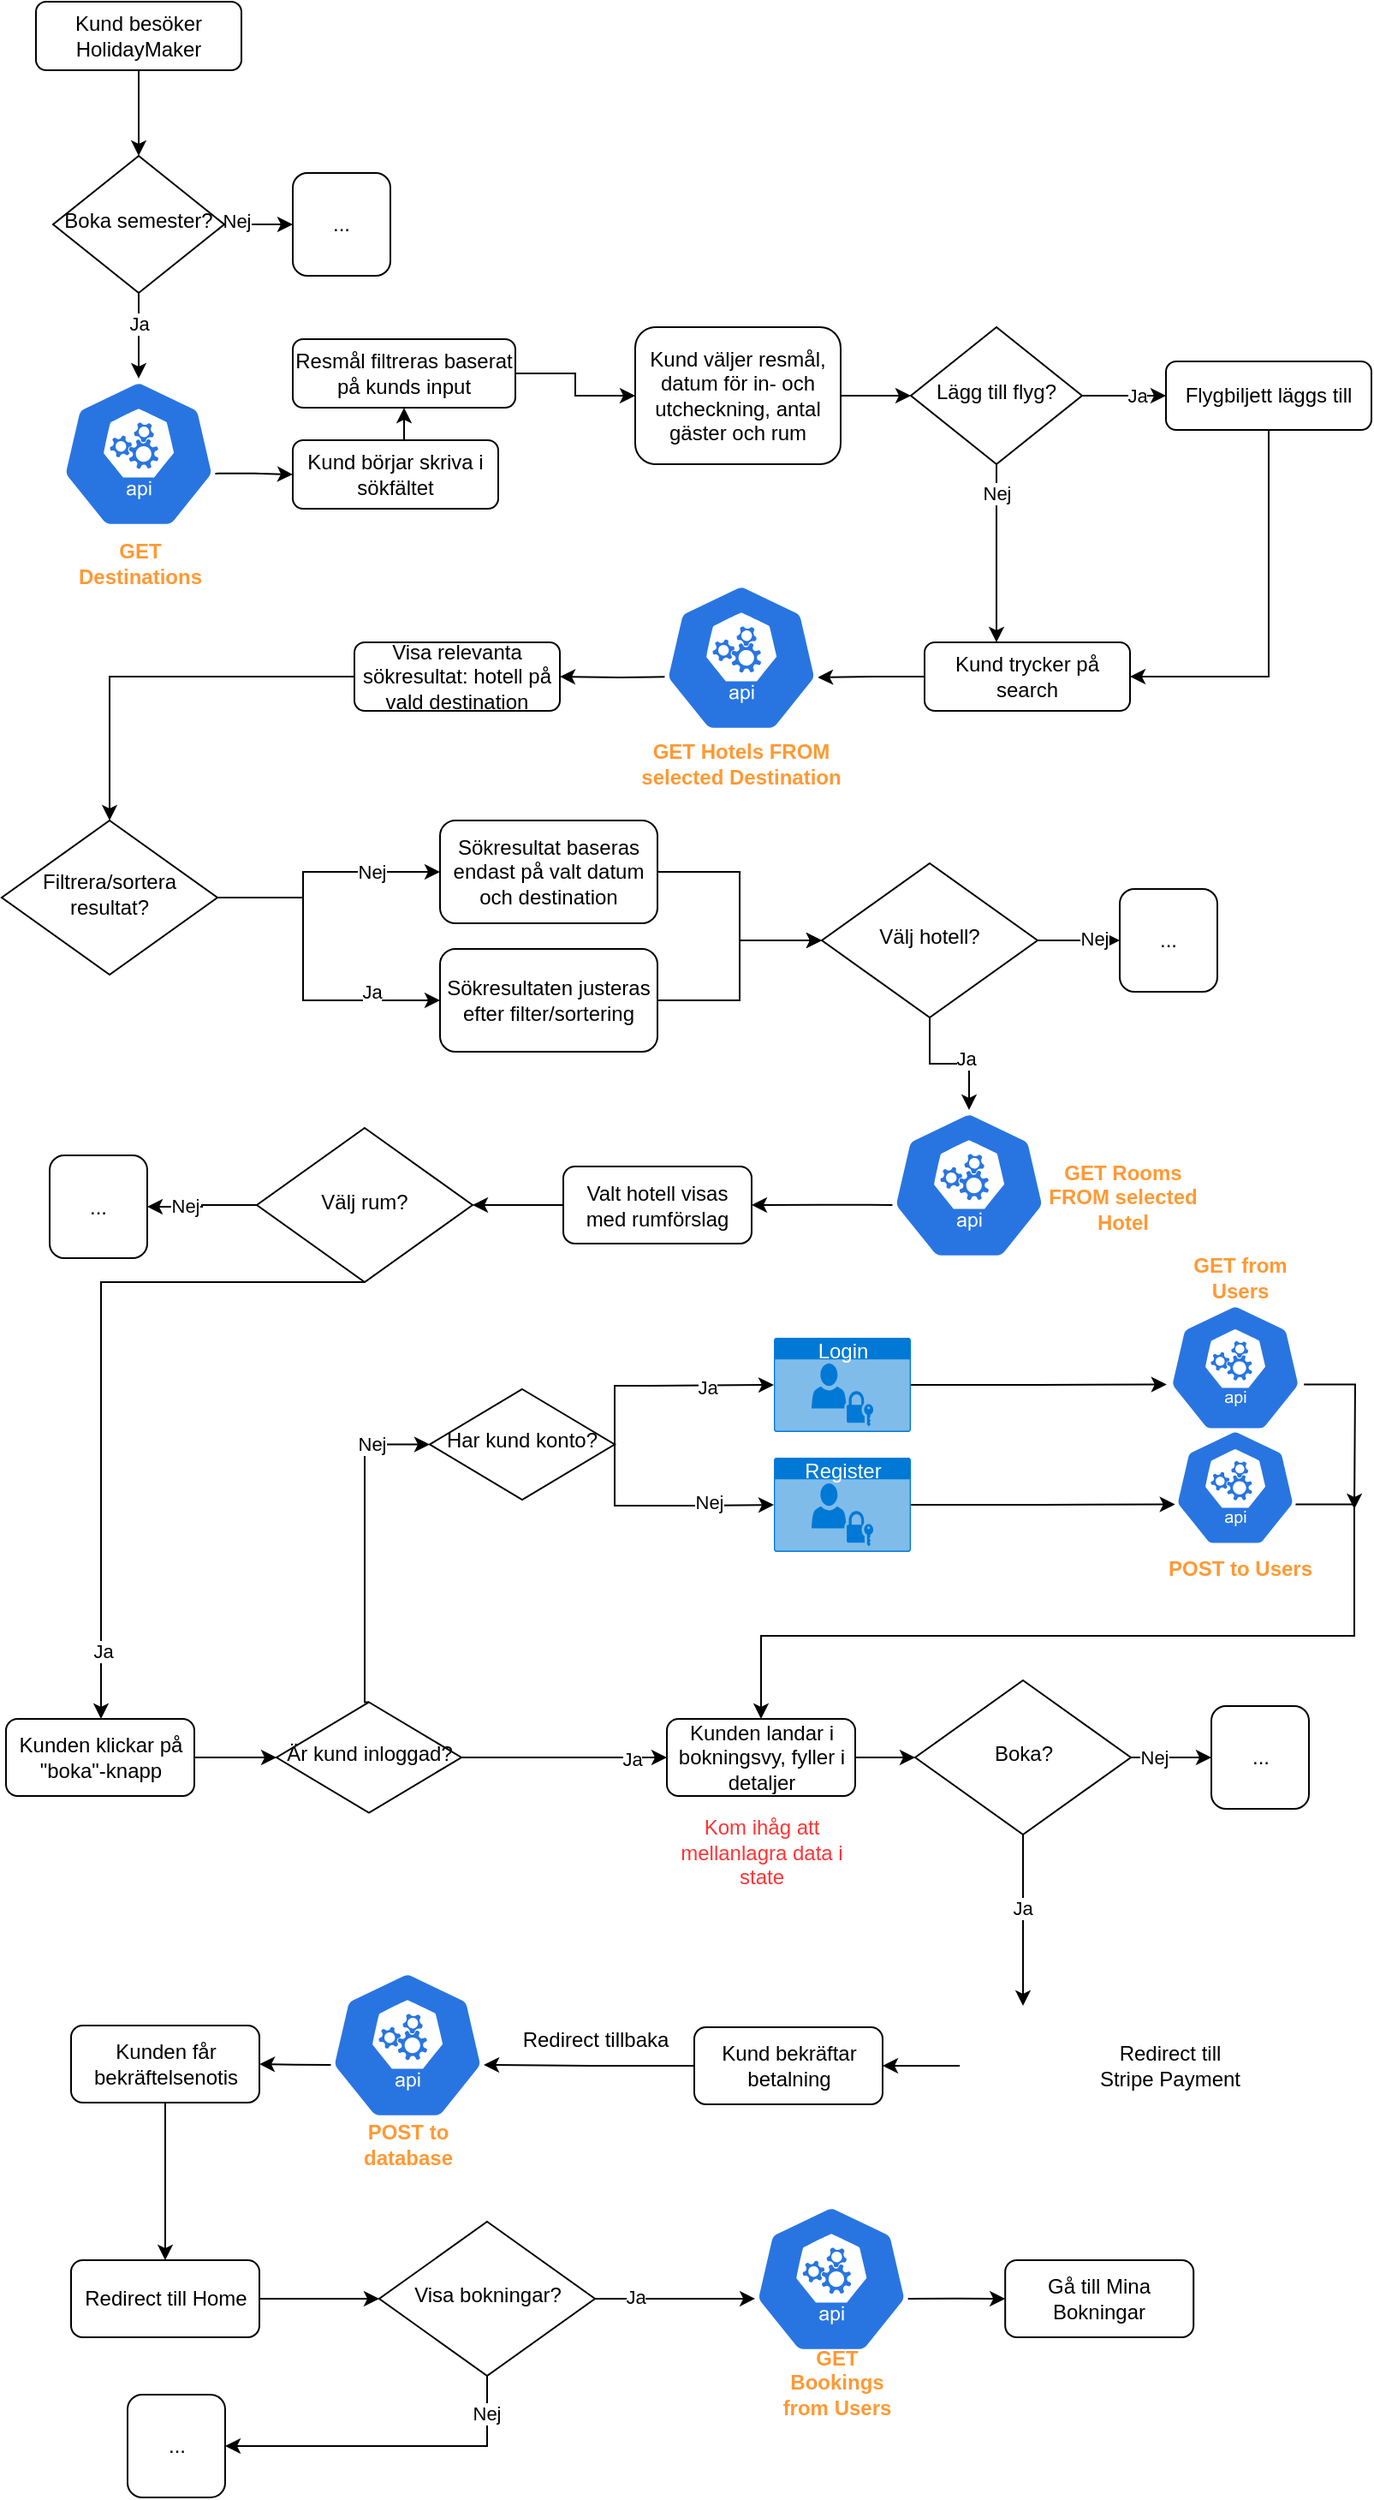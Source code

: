 <mxfile version="14.6.10" type="device"><diagram id="C5RBs43oDa-KdzZeNtuy" name="Page-1"><mxGraphModel dx="1422" dy="763" grid="1" gridSize="10" guides="1" tooltips="1" connect="1" arrows="1" fold="1" page="1" pageScale="1" pageWidth="827" pageHeight="1169" math="0" shadow="0"><root><mxCell id="WIyWlLk6GJQsqaUBKTNV-0"/><mxCell id="WIyWlLk6GJQsqaUBKTNV-1" parent="WIyWlLk6GJQsqaUBKTNV-0"/><mxCell id="IclUt6iGbgpZHgWPHFkc-129" style="edgeStyle=orthogonalEdgeStyle;rounded=0;orthogonalLoop=1;jettySize=auto;html=1;exitX=0.5;exitY=1;exitDx=0;exitDy=0;" edge="1" parent="WIyWlLk6GJQsqaUBKTNV-1" source="WIyWlLk6GJQsqaUBKTNV-3" target="WIyWlLk6GJQsqaUBKTNV-6"><mxGeometry relative="1" as="geometry"/></mxCell><mxCell id="WIyWlLk6GJQsqaUBKTNV-3" value="Kund besöker HolidayMaker" style="rounded=1;whiteSpace=wrap;html=1;fontSize=12;glass=0;strokeWidth=1;shadow=0;" parent="WIyWlLk6GJQsqaUBKTNV-1" vertex="1"><mxGeometry x="40" y="30" width="120" height="40" as="geometry"/></mxCell><mxCell id="IclUt6iGbgpZHgWPHFkc-130" style="edgeStyle=orthogonalEdgeStyle;rounded=0;orthogonalLoop=1;jettySize=auto;html=1;exitX=1;exitY=0.5;exitDx=0;exitDy=0;entryX=0;entryY=0.5;entryDx=0;entryDy=0;" edge="1" parent="WIyWlLk6GJQsqaUBKTNV-1" source="WIyWlLk6GJQsqaUBKTNV-6" target="IclUt6iGbgpZHgWPHFkc-128"><mxGeometry relative="1" as="geometry"><Array as="points"><mxPoint x="170" y="160"/><mxPoint x="170" y="160"/></Array></mxGeometry></mxCell><mxCell id="IclUt6iGbgpZHgWPHFkc-131" value="Nej" style="edgeLabel;html=1;align=center;verticalAlign=middle;resizable=0;points=[];" vertex="1" connectable="0" parent="IclUt6iGbgpZHgWPHFkc-130"><mxGeometry x="-0.667" y="2" relative="1" as="geometry"><mxPoint as="offset"/></mxGeometry></mxCell><mxCell id="IclUt6iGbgpZHgWPHFkc-147" style="edgeStyle=orthogonalEdgeStyle;rounded=0;orthogonalLoop=1;jettySize=auto;html=1;exitX=0.5;exitY=1;exitDx=0;exitDy=0;" edge="1" parent="WIyWlLk6GJQsqaUBKTNV-1" source="WIyWlLk6GJQsqaUBKTNV-6" target="IclUt6iGbgpZHgWPHFkc-45"><mxGeometry relative="1" as="geometry"/></mxCell><mxCell id="IclUt6iGbgpZHgWPHFkc-148" value="Ja" style="edgeLabel;html=1;align=center;verticalAlign=middle;resizable=0;points=[];" vertex="1" connectable="0" parent="IclUt6iGbgpZHgWPHFkc-147"><mxGeometry x="-0.275" relative="1" as="geometry"><mxPoint as="offset"/></mxGeometry></mxCell><mxCell id="WIyWlLk6GJQsqaUBKTNV-6" value="Boka semester?" style="rhombus;whiteSpace=wrap;html=1;shadow=0;fontFamily=Helvetica;fontSize=12;align=center;strokeWidth=1;spacing=6;spacingTop=-4;" parent="WIyWlLk6GJQsqaUBKTNV-1" vertex="1"><mxGeometry x="50" y="120" width="100" height="80" as="geometry"/></mxCell><mxCell id="IclUt6iGbgpZHgWPHFkc-56" style="edgeStyle=orthogonalEdgeStyle;rounded=0;orthogonalLoop=1;jettySize=auto;html=1;exitX=1;exitY=0.5;exitDx=0;exitDy=0;" edge="1" parent="WIyWlLk6GJQsqaUBKTNV-1" source="WIyWlLk6GJQsqaUBKTNV-12" target="IclUt6iGbgpZHgWPHFkc-54"><mxGeometry relative="1" as="geometry"/></mxCell><mxCell id="WIyWlLk6GJQsqaUBKTNV-12" value="Kund väljer resmål, datum för in- och utcheckning, antal gäster och rum" style="rounded=1;whiteSpace=wrap;html=1;fontSize=12;glass=0;strokeWidth=1;shadow=0;" parent="WIyWlLk6GJQsqaUBKTNV-1" vertex="1"><mxGeometry x="390" y="220" width="120" height="80" as="geometry"/></mxCell><mxCell id="IclUt6iGbgpZHgWPHFkc-100" style="edgeStyle=orthogonalEdgeStyle;rounded=0;orthogonalLoop=1;jettySize=auto;html=1;exitX=0;exitY=0.5;exitDx=0;exitDy=0;entryX=0.5;entryY=0;entryDx=0;entryDy=0;" edge="1" parent="WIyWlLk6GJQsqaUBKTNV-1" source="IclUt6iGbgpZHgWPHFkc-4" target="IclUt6iGbgpZHgWPHFkc-11"><mxGeometry relative="1" as="geometry"/></mxCell><mxCell id="IclUt6iGbgpZHgWPHFkc-4" value="Visa relevanta sökresultat: hotell på vald destination" style="rounded=1;whiteSpace=wrap;html=1;fontSize=12;glass=0;strokeWidth=1;shadow=0;" vertex="1" parent="WIyWlLk6GJQsqaUBKTNV-1"><mxGeometry x="226" y="404" width="120" height="40" as="geometry"/></mxCell><mxCell id="IclUt6iGbgpZHgWPHFkc-16" style="edgeStyle=orthogonalEdgeStyle;rounded=0;orthogonalLoop=1;jettySize=auto;html=1;exitX=1;exitY=0.5;exitDx=0;exitDy=0;entryX=0;entryY=0.5;entryDx=0;entryDy=0;" edge="1" parent="WIyWlLk6GJQsqaUBKTNV-1" source="IclUt6iGbgpZHgWPHFkc-11" target="IclUt6iGbgpZHgWPHFkc-15"><mxGeometry relative="1" as="geometry"><Array as="points"><mxPoint x="196" y="613"/></Array></mxGeometry></mxCell><mxCell id="IclUt6iGbgpZHgWPHFkc-17" value="Ja" style="edgeLabel;html=1;align=center;verticalAlign=middle;resizable=0;points=[];" vertex="1" connectable="0" parent="IclUt6iGbgpZHgWPHFkc-16"><mxGeometry x="-0.247" y="2" relative="1" as="geometry"><mxPoint x="38" y="33" as="offset"/></mxGeometry></mxCell><mxCell id="IclUt6iGbgpZHgWPHFkc-117" style="edgeStyle=orthogonalEdgeStyle;rounded=0;orthogonalLoop=1;jettySize=auto;html=1;exitX=1;exitY=0.5;exitDx=0;exitDy=0;entryX=0;entryY=0.5;entryDx=0;entryDy=0;" edge="1" parent="WIyWlLk6GJQsqaUBKTNV-1" source="IclUt6iGbgpZHgWPHFkc-11" target="IclUt6iGbgpZHgWPHFkc-18"><mxGeometry relative="1" as="geometry"><Array as="points"><mxPoint x="196" y="553"/><mxPoint x="196" y="538"/></Array></mxGeometry></mxCell><mxCell id="IclUt6iGbgpZHgWPHFkc-118" value="Nej" style="edgeLabel;html=1;align=center;verticalAlign=middle;resizable=0;points=[];" vertex="1" connectable="0" parent="IclUt6iGbgpZHgWPHFkc-117"><mxGeometry x="-0.25" y="-1" relative="1" as="geometry"><mxPoint x="39" y="-11" as="offset"/></mxGeometry></mxCell><mxCell id="IclUt6iGbgpZHgWPHFkc-11" value="Filtrera/sortera resultat?" style="rhombus;whiteSpace=wrap;html=1;shadow=0;fontFamily=Helvetica;fontSize=12;align=center;strokeWidth=1;spacing=6;spacingTop=-4;" vertex="1" parent="WIyWlLk6GJQsqaUBKTNV-1"><mxGeometry x="20" y="508" width="126" height="90" as="geometry"/></mxCell><mxCell id="IclUt6iGbgpZHgWPHFkc-122" style="edgeStyle=orthogonalEdgeStyle;rounded=0;orthogonalLoop=1;jettySize=auto;html=1;exitX=1;exitY=0.5;exitDx=0;exitDy=0;entryX=0;entryY=0.5;entryDx=0;entryDy=0;" edge="1" parent="WIyWlLk6GJQsqaUBKTNV-1" source="IclUt6iGbgpZHgWPHFkc-15" target="IclUt6iGbgpZHgWPHFkc-35"><mxGeometry relative="1" as="geometry"/></mxCell><mxCell id="IclUt6iGbgpZHgWPHFkc-15" value="Sökresultaten justeras efter filter/sortering" style="rounded=1;whiteSpace=wrap;html=1;fontSize=12;glass=0;strokeWidth=1;shadow=0;" vertex="1" parent="WIyWlLk6GJQsqaUBKTNV-1"><mxGeometry x="276" y="583" width="127" height="60" as="geometry"/></mxCell><mxCell id="IclUt6iGbgpZHgWPHFkc-121" style="edgeStyle=orthogonalEdgeStyle;rounded=0;orthogonalLoop=1;jettySize=auto;html=1;exitX=1;exitY=0.5;exitDx=0;exitDy=0;" edge="1" parent="WIyWlLk6GJQsqaUBKTNV-1" source="IclUt6iGbgpZHgWPHFkc-18" target="IclUt6iGbgpZHgWPHFkc-35"><mxGeometry relative="1" as="geometry"/></mxCell><mxCell id="IclUt6iGbgpZHgWPHFkc-18" value="Sökresultat baseras endast på valt datum och destination" style="rounded=1;whiteSpace=wrap;html=1;fontSize=12;glass=0;strokeWidth=1;shadow=0;" vertex="1" parent="WIyWlLk6GJQsqaUBKTNV-1"><mxGeometry x="276" y="508" width="127" height="60" as="geometry"/></mxCell><mxCell id="IclUt6iGbgpZHgWPHFkc-110" style="edgeStyle=orthogonalEdgeStyle;rounded=0;orthogonalLoop=1;jettySize=auto;html=1;exitX=1;exitY=0.5;exitDx=0;exitDy=0;" edge="1" parent="WIyWlLk6GJQsqaUBKTNV-1" source="IclUt6iGbgpZHgWPHFkc-35" target="IclUt6iGbgpZHgWPHFkc-41"><mxGeometry relative="1" as="geometry"><Array as="points"><mxPoint x="656" y="578"/><mxPoint x="656" y="578"/></Array></mxGeometry></mxCell><mxCell id="IclUt6iGbgpZHgWPHFkc-111" value="Nej" style="edgeLabel;html=1;align=center;verticalAlign=middle;resizable=0;points=[];" vertex="1" connectable="0" parent="IclUt6iGbgpZHgWPHFkc-110"><mxGeometry x="0.352" y="2" relative="1" as="geometry"><mxPoint y="1" as="offset"/></mxGeometry></mxCell><mxCell id="IclUt6iGbgpZHgWPHFkc-114" style="edgeStyle=orthogonalEdgeStyle;rounded=0;orthogonalLoop=1;jettySize=auto;html=1;exitX=0.5;exitY=1;exitDx=0;exitDy=0;entryX=0.5;entryY=0;entryDx=0;entryDy=0;entryPerimeter=0;" edge="1" parent="WIyWlLk6GJQsqaUBKTNV-1" source="IclUt6iGbgpZHgWPHFkc-35" target="IclUt6iGbgpZHgWPHFkc-77"><mxGeometry relative="1" as="geometry"/></mxCell><mxCell id="IclUt6iGbgpZHgWPHFkc-115" value="Ja" style="edgeLabel;html=1;align=center;verticalAlign=middle;resizable=0;points=[];" vertex="1" connectable="0" parent="IclUt6iGbgpZHgWPHFkc-114"><mxGeometry x="0.244" y="-2" relative="1" as="geometry"><mxPoint y="-5" as="offset"/></mxGeometry></mxCell><mxCell id="IclUt6iGbgpZHgWPHFkc-35" value="Välj hotell?" style="rhombus;whiteSpace=wrap;html=1;shadow=0;fontFamily=Helvetica;fontSize=12;align=center;strokeWidth=1;spacing=6;spacingTop=-4;" vertex="1" parent="WIyWlLk6GJQsqaUBKTNV-1"><mxGeometry x="499" y="533" width="126" height="90" as="geometry"/></mxCell><mxCell id="IclUt6iGbgpZHgWPHFkc-93" style="edgeStyle=orthogonalEdgeStyle;rounded=0;orthogonalLoop=1;jettySize=auto;html=1;exitX=0;exitY=0.5;exitDx=0;exitDy=0;" edge="1" parent="WIyWlLk6GJQsqaUBKTNV-1" source="IclUt6iGbgpZHgWPHFkc-38" target="IclUt6iGbgpZHgWPHFkc-92"><mxGeometry relative="1" as="geometry"/></mxCell><mxCell id="IclUt6iGbgpZHgWPHFkc-38" value="Valt hotell visas med rumförslag" style="rounded=1;whiteSpace=wrap;html=1;fontSize=12;glass=0;strokeWidth=1;shadow=0;" vertex="1" parent="WIyWlLk6GJQsqaUBKTNV-1"><mxGeometry x="348" y="710" width="110" height="45" as="geometry"/></mxCell><mxCell id="IclUt6iGbgpZHgWPHFkc-41" value="..." style="rounded=1;whiteSpace=wrap;html=1;fontSize=12;glass=0;strokeWidth=1;shadow=0;" vertex="1" parent="WIyWlLk6GJQsqaUBKTNV-1"><mxGeometry x="673" y="548" width="57" height="60" as="geometry"/></mxCell><mxCell id="IclUt6iGbgpZHgWPHFkc-149" style="edgeStyle=orthogonalEdgeStyle;rounded=0;orthogonalLoop=1;jettySize=auto;html=1;exitX=0.995;exitY=0.63;exitDx=0;exitDy=0;exitPerimeter=0;entryX=0;entryY=0.5;entryDx=0;entryDy=0;" edge="1" parent="WIyWlLk6GJQsqaUBKTNV-1" source="IclUt6iGbgpZHgWPHFkc-45" target="IclUt6iGbgpZHgWPHFkc-132"><mxGeometry relative="1" as="geometry"/></mxCell><mxCell id="IclUt6iGbgpZHgWPHFkc-45" value="" style="html=1;dashed=0;whitespace=wrap;fillColor=#2875E2;strokeColor=#ffffff;points=[[0.005,0.63,0],[0.1,0.2,0],[0.9,0.2,0],[0.5,0,0],[0.995,0.63,0],[0.72,0.99,0],[0.5,1,0],[0.28,0.99,0]];shape=mxgraph.kubernetes.icon;prIcon=api" vertex="1" parent="WIyWlLk6GJQsqaUBKTNV-1"><mxGeometry x="55" y="250" width="90" height="88" as="geometry"/></mxCell><mxCell id="IclUt6iGbgpZHgWPHFkc-58" style="edgeStyle=orthogonalEdgeStyle;rounded=0;orthogonalLoop=1;jettySize=auto;html=1;exitX=1;exitY=0.5;exitDx=0;exitDy=0;" edge="1" parent="WIyWlLk6GJQsqaUBKTNV-1" source="IclUt6iGbgpZHgWPHFkc-54" target="IclUt6iGbgpZHgWPHFkc-57"><mxGeometry relative="1" as="geometry"/></mxCell><mxCell id="IclUt6iGbgpZHgWPHFkc-61" value="Ja" style="edgeLabel;html=1;align=center;verticalAlign=middle;resizable=0;points=[];" vertex="1" connectable="0" parent="IclUt6iGbgpZHgWPHFkc-58"><mxGeometry x="0.283" relative="1" as="geometry"><mxPoint as="offset"/></mxGeometry></mxCell><mxCell id="IclUt6iGbgpZHgWPHFkc-67" style="edgeStyle=orthogonalEdgeStyle;rounded=0;orthogonalLoop=1;jettySize=auto;html=1;exitX=0.5;exitY=1;exitDx=0;exitDy=0;" edge="1" parent="WIyWlLk6GJQsqaUBKTNV-1" source="IclUt6iGbgpZHgWPHFkc-54" target="IclUt6iGbgpZHgWPHFkc-65"><mxGeometry relative="1" as="geometry"><Array as="points"><mxPoint x="601" y="320"/><mxPoint x="601" y="320"/></Array></mxGeometry></mxCell><mxCell id="IclUt6iGbgpZHgWPHFkc-68" value="Nej" style="edgeLabel;html=1;align=center;verticalAlign=middle;resizable=0;points=[];" vertex="1" connectable="0" parent="IclUt6iGbgpZHgWPHFkc-67"><mxGeometry x="-0.685" relative="1" as="geometry"><mxPoint as="offset"/></mxGeometry></mxCell><mxCell id="IclUt6iGbgpZHgWPHFkc-54" value="Lägg till flyg?" style="rhombus;whiteSpace=wrap;html=1;shadow=0;fontFamily=Helvetica;fontSize=12;align=center;strokeWidth=1;spacing=6;spacingTop=-4;" vertex="1" parent="WIyWlLk6GJQsqaUBKTNV-1"><mxGeometry x="551" y="220" width="100" height="80" as="geometry"/></mxCell><mxCell id="IclUt6iGbgpZHgWPHFkc-69" style="edgeStyle=orthogonalEdgeStyle;rounded=0;orthogonalLoop=1;jettySize=auto;html=1;exitX=0.5;exitY=1;exitDx=0;exitDy=0;entryX=1;entryY=0.5;entryDx=0;entryDy=0;" edge="1" parent="WIyWlLk6GJQsqaUBKTNV-1" source="IclUt6iGbgpZHgWPHFkc-57" target="IclUt6iGbgpZHgWPHFkc-65"><mxGeometry relative="1" as="geometry"/></mxCell><mxCell id="IclUt6iGbgpZHgWPHFkc-57" value="Flygbiljett läggs till" style="rounded=1;whiteSpace=wrap;html=1;fontSize=12;glass=0;strokeWidth=1;shadow=0;" vertex="1" parent="WIyWlLk6GJQsqaUBKTNV-1"><mxGeometry x="700" y="240" width="120" height="40" as="geometry"/></mxCell><mxCell id="IclUt6iGbgpZHgWPHFkc-144" style="edgeStyle=orthogonalEdgeStyle;rounded=0;orthogonalLoop=1;jettySize=auto;html=1;exitX=0;exitY=0.5;exitDx=0;exitDy=0;entryX=0.995;entryY=0.63;entryDx=0;entryDy=0;entryPerimeter=0;" edge="1" parent="WIyWlLk6GJQsqaUBKTNV-1" source="IclUt6iGbgpZHgWPHFkc-65" target="IclUt6iGbgpZHgWPHFkc-27"><mxGeometry relative="1" as="geometry"/></mxCell><mxCell id="IclUt6iGbgpZHgWPHFkc-65" value="Kund trycker på search" style="rounded=1;whiteSpace=wrap;html=1;fontSize=12;glass=0;strokeWidth=1;shadow=0;" vertex="1" parent="WIyWlLk6GJQsqaUBKTNV-1"><mxGeometry x="559" y="404" width="120" height="40" as="geometry"/></mxCell><mxCell id="IclUt6iGbgpZHgWPHFkc-105" style="edgeStyle=orthogonalEdgeStyle;rounded=0;orthogonalLoop=1;jettySize=auto;html=1;entryX=1;entryY=0.5;entryDx=0;entryDy=0;" edge="1" parent="WIyWlLk6GJQsqaUBKTNV-1" target="IclUt6iGbgpZHgWPHFkc-4"><mxGeometry relative="1" as="geometry"><mxPoint x="416" y="424" as="sourcePoint"/></mxGeometry></mxCell><mxCell id="IclUt6iGbgpZHgWPHFkc-27" value="" style="html=1;dashed=0;whitespace=wrap;fillColor=#2875E2;strokeColor=#ffffff;points=[[0.005,0.63,0],[0.1,0.2,0],[0.9,0.2,0],[0.5,0,0],[0.995,0.63,0],[0.72,0.99,0],[0.5,1,0],[0.28,0.99,0]];shape=mxgraph.kubernetes.icon;prIcon=api" vertex="1" parent="WIyWlLk6GJQsqaUBKTNV-1"><mxGeometry x="407" y="369" width="90" height="88" as="geometry"/></mxCell><mxCell id="IclUt6iGbgpZHgWPHFkc-123" style="edgeStyle=orthogonalEdgeStyle;rounded=0;orthogonalLoop=1;jettySize=auto;html=1;exitX=0.005;exitY=0.63;exitDx=0;exitDy=0;exitPerimeter=0;entryX=1;entryY=0.5;entryDx=0;entryDy=0;" edge="1" parent="WIyWlLk6GJQsqaUBKTNV-1" source="IclUt6iGbgpZHgWPHFkc-77" target="IclUt6iGbgpZHgWPHFkc-38"><mxGeometry relative="1" as="geometry"/></mxCell><mxCell id="IclUt6iGbgpZHgWPHFkc-77" value="" style="html=1;dashed=0;whitespace=wrap;fillColor=#2875E2;strokeColor=#ffffff;points=[[0.005,0.63,0],[0.1,0.2,0],[0.9,0.2,0],[0.5,0,0],[0.995,0.63,0],[0.72,0.99,0],[0.5,1,0],[0.28,0.99,0]];shape=mxgraph.kubernetes.icon;prIcon=api" vertex="1" parent="WIyWlLk6GJQsqaUBKTNV-1"><mxGeometry x="540" y="677" width="90" height="88" as="geometry"/></mxCell><mxCell id="IclUt6iGbgpZHgWPHFkc-126" style="edgeStyle=orthogonalEdgeStyle;rounded=0;orthogonalLoop=1;jettySize=auto;html=1;exitX=0;exitY=0.5;exitDx=0;exitDy=0;entryX=1;entryY=0.5;entryDx=0;entryDy=0;" edge="1" parent="WIyWlLk6GJQsqaUBKTNV-1" source="IclUt6iGbgpZHgWPHFkc-92" target="IclUt6iGbgpZHgWPHFkc-124"><mxGeometry relative="1" as="geometry"/></mxCell><mxCell id="IclUt6iGbgpZHgWPHFkc-127" value="Nej" style="edgeLabel;html=1;align=center;verticalAlign=middle;resizable=0;points=[];" vertex="1" connectable="0" parent="IclUt6iGbgpZHgWPHFkc-126"><mxGeometry x="0.368" y="3" relative="1" as="geometry"><mxPoint x="1" y="-4" as="offset"/></mxGeometry></mxCell><mxCell id="IclUt6iGbgpZHgWPHFkc-235" style="edgeStyle=orthogonalEdgeStyle;rounded=0;orthogonalLoop=1;jettySize=auto;html=1;exitX=0.5;exitY=1;exitDx=0;exitDy=0;" edge="1" parent="WIyWlLk6GJQsqaUBKTNV-1" source="IclUt6iGbgpZHgWPHFkc-92" target="IclUt6iGbgpZHgWPHFkc-160"><mxGeometry relative="1" as="geometry"><Array as="points"><mxPoint x="78" y="778"/></Array></mxGeometry></mxCell><mxCell id="IclUt6iGbgpZHgWPHFkc-236" value="Ja" style="edgeLabel;html=1;align=center;verticalAlign=middle;resizable=0;points=[];" vertex="1" connectable="0" parent="IclUt6iGbgpZHgWPHFkc-235"><mxGeometry x="0.807" y="1" relative="1" as="geometry"><mxPoint as="offset"/></mxGeometry></mxCell><mxCell id="IclUt6iGbgpZHgWPHFkc-92" value="Välj rum?" style="rhombus;whiteSpace=wrap;html=1;shadow=0;fontFamily=Helvetica;fontSize=12;align=center;strokeWidth=1;spacing=6;spacingTop=-4;" vertex="1" parent="WIyWlLk6GJQsqaUBKTNV-1"><mxGeometry x="169" y="687.5" width="126" height="90" as="geometry"/></mxCell><mxCell id="IclUt6iGbgpZHgWPHFkc-124" value="..." style="rounded=1;whiteSpace=wrap;html=1;fontSize=12;glass=0;strokeWidth=1;shadow=0;" vertex="1" parent="WIyWlLk6GJQsqaUBKTNV-1"><mxGeometry x="48" y="703.5" width="57" height="60" as="geometry"/></mxCell><mxCell id="IclUt6iGbgpZHgWPHFkc-128" value="..." style="rounded=1;whiteSpace=wrap;html=1;fontSize=12;glass=0;strokeWidth=1;shadow=0;" vertex="1" parent="WIyWlLk6GJQsqaUBKTNV-1"><mxGeometry x="190" y="130" width="57" height="60" as="geometry"/></mxCell><mxCell id="IclUt6iGbgpZHgWPHFkc-152" style="edgeStyle=orthogonalEdgeStyle;rounded=0;orthogonalLoop=1;jettySize=auto;html=1;exitX=0.5;exitY=0;exitDx=0;exitDy=0;entryX=0.5;entryY=1;entryDx=0;entryDy=0;" edge="1" parent="WIyWlLk6GJQsqaUBKTNV-1" source="IclUt6iGbgpZHgWPHFkc-132" target="IclUt6iGbgpZHgWPHFkc-151"><mxGeometry relative="1" as="geometry"/></mxCell><mxCell id="IclUt6iGbgpZHgWPHFkc-132" value="Kund börjar skriva i sökfältet" style="rounded=1;whiteSpace=wrap;html=1;fontSize=12;glass=0;strokeWidth=1;shadow=0;" vertex="1" parent="WIyWlLk6GJQsqaUBKTNV-1"><mxGeometry x="190" y="286" width="120" height="40" as="geometry"/></mxCell><mxCell id="IclUt6iGbgpZHgWPHFkc-153" style="edgeStyle=orthogonalEdgeStyle;rounded=0;orthogonalLoop=1;jettySize=auto;html=1;exitX=1;exitY=0.5;exitDx=0;exitDy=0;entryX=0;entryY=0.5;entryDx=0;entryDy=0;" edge="1" parent="WIyWlLk6GJQsqaUBKTNV-1" source="IclUt6iGbgpZHgWPHFkc-151" target="WIyWlLk6GJQsqaUBKTNV-12"><mxGeometry relative="1" as="geometry"/></mxCell><mxCell id="IclUt6iGbgpZHgWPHFkc-151" value="Resmål filtreras baserat på kunds input" style="rounded=1;whiteSpace=wrap;html=1;fontSize=12;glass=0;strokeWidth=1;shadow=0;" vertex="1" parent="WIyWlLk6GJQsqaUBKTNV-1"><mxGeometry x="190" y="227" width="130" height="40" as="geometry"/></mxCell><mxCell id="IclUt6iGbgpZHgWPHFkc-154" value="&lt;font color=&quot;#FF9933&quot;&gt;GET Destinations&lt;/font&gt;" style="text;html=1;strokeColor=none;fillColor=none;align=center;verticalAlign=middle;whiteSpace=wrap;rounded=0;fontStyle=1" vertex="1" parent="WIyWlLk6GJQsqaUBKTNV-1"><mxGeometry x="60.5" y="338" width="80" height="40" as="geometry"/></mxCell><mxCell id="IclUt6iGbgpZHgWPHFkc-155" value="&lt;font color=&quot;#FF9933&quot;&gt;GET Hotels FROM selected Destination&lt;/font&gt;" style="text;html=1;strokeColor=none;fillColor=none;align=center;verticalAlign=middle;whiteSpace=wrap;rounded=0;fontStyle=1" vertex="1" parent="WIyWlLk6GJQsqaUBKTNV-1"><mxGeometry x="382" y="460" width="140" height="30" as="geometry"/></mxCell><mxCell id="IclUt6iGbgpZHgWPHFkc-156" value="&lt;b&gt;&lt;font color=&quot;#FF9933&quot;&gt;GET Rooms FROM selected Hotel&lt;/font&gt;&lt;/b&gt;" style="text;html=1;strokeColor=none;fillColor=none;align=center;verticalAlign=middle;whiteSpace=wrap;rounded=0;" vertex="1" parent="WIyWlLk6GJQsqaUBKTNV-1"><mxGeometry x="625" y="703.5" width="100" height="49" as="geometry"/></mxCell><mxCell id="IclUt6iGbgpZHgWPHFkc-202" style="edgeStyle=orthogonalEdgeStyle;rounded=0;orthogonalLoop=1;jettySize=auto;html=1;exitX=1;exitY=0.5;exitDx=0;exitDy=0;entryX=0;entryY=0.5;entryDx=0;entryDy=0;" edge="1" parent="WIyWlLk6GJQsqaUBKTNV-1" source="IclUt6iGbgpZHgWPHFkc-160" target="IclUt6iGbgpZHgWPHFkc-201"><mxGeometry relative="1" as="geometry"/></mxCell><mxCell id="IclUt6iGbgpZHgWPHFkc-160" value="Kunden klickar på &quot;boka&quot;-knapp" style="rounded=1;whiteSpace=wrap;html=1;fontSize=12;glass=0;strokeWidth=1;shadow=0;" vertex="1" parent="WIyWlLk6GJQsqaUBKTNV-1"><mxGeometry x="22.5" y="1032.5" width="110" height="45" as="geometry"/></mxCell><mxCell id="IclUt6iGbgpZHgWPHFkc-170" style="edgeStyle=orthogonalEdgeStyle;rounded=0;orthogonalLoop=1;jettySize=auto;html=1;exitX=1;exitY=0.5;exitDx=0;exitDy=0;entryX=0;entryY=0.5;entryDx=0;entryDy=0;" edge="1" parent="WIyWlLk6GJQsqaUBKTNV-1" source="IclUt6iGbgpZHgWPHFkc-165" target="IclUt6iGbgpZHgWPHFkc-169"><mxGeometry relative="1" as="geometry"/></mxCell><mxCell id="IclUt6iGbgpZHgWPHFkc-165" value="Kunden landar i bokningsvy, fyller i detaljer" style="rounded=1;whiteSpace=wrap;html=1;fontSize=12;glass=0;strokeWidth=1;shadow=0;" vertex="1" parent="WIyWlLk6GJQsqaUBKTNV-1"><mxGeometry x="408.5" y="1032.5" width="110" height="45" as="geometry"/></mxCell><mxCell id="IclUt6iGbgpZHgWPHFkc-168" value="&lt;br&gt;&lt;font color=&quot;#FF3333&quot;&gt;Kom ihåg att mellanlagra data i state&lt;/font&gt;&lt;br&gt;" style="text;html=1;strokeColor=none;fillColor=none;align=center;verticalAlign=middle;whiteSpace=wrap;rounded=0;" vertex="1" parent="WIyWlLk6GJQsqaUBKTNV-1"><mxGeometry x="413.5" y="1074.5" width="100" height="57" as="geometry"/></mxCell><mxCell id="IclUt6iGbgpZHgWPHFkc-175" style="edgeStyle=orthogonalEdgeStyle;rounded=0;orthogonalLoop=1;jettySize=auto;html=1;exitX=1;exitY=0.5;exitDx=0;exitDy=0;" edge="1" parent="WIyWlLk6GJQsqaUBKTNV-1" source="IclUt6iGbgpZHgWPHFkc-169" target="IclUt6iGbgpZHgWPHFkc-171"><mxGeometry relative="1" as="geometry"><Array as="points"/></mxGeometry></mxCell><mxCell id="IclUt6iGbgpZHgWPHFkc-176" value="Nej" style="edgeLabel;html=1;align=center;verticalAlign=middle;resizable=0;points=[];" vertex="1" connectable="0" parent="IclUt6iGbgpZHgWPHFkc-175"><mxGeometry x="-0.705" y="-1" relative="1" as="geometry"><mxPoint x="6" y="-1" as="offset"/></mxGeometry></mxCell><mxCell id="IclUt6iGbgpZHgWPHFkc-184" style="edgeStyle=orthogonalEdgeStyle;rounded=0;orthogonalLoop=1;jettySize=auto;html=1;exitX=0.5;exitY=1;exitDx=0;exitDy=0;" edge="1" parent="WIyWlLk6GJQsqaUBKTNV-1" source="IclUt6iGbgpZHgWPHFkc-169" target="IclUt6iGbgpZHgWPHFkc-183"><mxGeometry relative="1" as="geometry"><Array as="points"><mxPoint x="616.5" y="1132.5"/><mxPoint x="616.5" y="1132.5"/></Array></mxGeometry></mxCell><mxCell id="IclUt6iGbgpZHgWPHFkc-185" value="Ja" style="edgeLabel;html=1;align=center;verticalAlign=middle;resizable=0;points=[];" vertex="1" connectable="0" parent="IclUt6iGbgpZHgWPHFkc-184"><mxGeometry x="0.289" y="-3" relative="1" as="geometry"><mxPoint x="2" y="-22" as="offset"/></mxGeometry></mxCell><mxCell id="IclUt6iGbgpZHgWPHFkc-169" value="Boka?" style="rhombus;whiteSpace=wrap;html=1;shadow=0;fontFamily=Helvetica;fontSize=12;align=center;strokeWidth=1;spacing=6;spacingTop=-4;" vertex="1" parent="WIyWlLk6GJQsqaUBKTNV-1"><mxGeometry x="553.5" y="1010" width="126" height="90" as="geometry"/></mxCell><mxCell id="IclUt6iGbgpZHgWPHFkc-171" value="..." style="rounded=1;whiteSpace=wrap;html=1;fontSize=12;glass=0;strokeWidth=1;shadow=0;" vertex="1" parent="WIyWlLk6GJQsqaUBKTNV-1"><mxGeometry x="726.5" y="1025" width="57" height="60" as="geometry"/></mxCell><mxCell id="IclUt6iGbgpZHgWPHFkc-191" style="edgeStyle=orthogonalEdgeStyle;rounded=0;orthogonalLoop=1;jettySize=auto;html=1;exitX=0.005;exitY=0.63;exitDx=0;exitDy=0;exitPerimeter=0;entryX=1;entryY=0.5;entryDx=0;entryDy=0;" edge="1" parent="WIyWlLk6GJQsqaUBKTNV-1" source="IclUt6iGbgpZHgWPHFkc-177" target="IclUt6iGbgpZHgWPHFkc-190"><mxGeometry relative="1" as="geometry"/></mxCell><mxCell id="IclUt6iGbgpZHgWPHFkc-177" value="" style="html=1;dashed=0;whitespace=wrap;fillColor=#2875E2;strokeColor=#ffffff;points=[[0.005,0.63,0],[0.1,0.2,0],[0.9,0.2,0],[0.5,0,0],[0.995,0.63,0],[0.72,0.99,0],[0.5,1,0],[0.28,0.99,0]];shape=mxgraph.kubernetes.icon;prIcon=api" vertex="1" parent="WIyWlLk6GJQsqaUBKTNV-1"><mxGeometry x="212" y="1179" width="90" height="88" as="geometry"/></mxCell><mxCell id="IclUt6iGbgpZHgWPHFkc-180" value="&lt;font color=&quot;#FF9933&quot;&gt;&lt;b&gt;POST to database&lt;/b&gt;&lt;/font&gt;" style="text;html=1;strokeColor=none;fillColor=none;align=center;verticalAlign=middle;whiteSpace=wrap;rounded=0;" vertex="1" parent="WIyWlLk6GJQsqaUBKTNV-1"><mxGeometry x="214" y="1271" width="87" height="20" as="geometry"/></mxCell><mxCell id="IclUt6iGbgpZHgWPHFkc-188" style="edgeStyle=orthogonalEdgeStyle;rounded=0;orthogonalLoop=1;jettySize=auto;html=1;exitX=0;exitY=0.5;exitDx=0;exitDy=0;entryX=1;entryY=0.5;entryDx=0;entryDy=0;" edge="1" parent="WIyWlLk6GJQsqaUBKTNV-1" source="IclUt6iGbgpZHgWPHFkc-183" target="IclUt6iGbgpZHgWPHFkc-187"><mxGeometry relative="1" as="geometry"/></mxCell><mxCell id="IclUt6iGbgpZHgWPHFkc-183" value="" style="shape=image;html=1;verticalAlign=top;verticalLabelPosition=bottom;labelBackgroundColor=#ffffff;imageAspect=0;aspect=fixed;image=https://cdn1.iconfinder.com/data/icons/logos-1/24/payment-stripe-128.png;strokeColor=#000000;" vertex="1" parent="WIyWlLk6GJQsqaUBKTNV-1"><mxGeometry x="579.5" y="1200" width="70" height="70" as="geometry"/></mxCell><mxCell id="IclUt6iGbgpZHgWPHFkc-186" value="Redirect till Stripe Payment" style="text;html=1;strokeColor=none;fillColor=none;align=center;verticalAlign=middle;whiteSpace=wrap;rounded=0;" vertex="1" parent="WIyWlLk6GJQsqaUBKTNV-1"><mxGeometry x="658.5" y="1225" width="87" height="20" as="geometry"/></mxCell><mxCell id="IclUt6iGbgpZHgWPHFkc-189" style="edgeStyle=orthogonalEdgeStyle;rounded=0;orthogonalLoop=1;jettySize=auto;html=1;exitX=0;exitY=0.5;exitDx=0;exitDy=0;entryX=0.995;entryY=0.63;entryDx=0;entryDy=0;entryPerimeter=0;" edge="1" parent="WIyWlLk6GJQsqaUBKTNV-1" source="IclUt6iGbgpZHgWPHFkc-187" target="IclUt6iGbgpZHgWPHFkc-177"><mxGeometry relative="1" as="geometry"/></mxCell><mxCell id="IclUt6iGbgpZHgWPHFkc-187" value="Kund bekräftar betalning" style="rounded=1;whiteSpace=wrap;html=1;fontSize=12;glass=0;strokeWidth=1;shadow=0;" vertex="1" parent="WIyWlLk6GJQsqaUBKTNV-1"><mxGeometry x="424.5" y="1212.5" width="110" height="45" as="geometry"/></mxCell><mxCell id="IclUt6iGbgpZHgWPHFkc-214" style="edgeStyle=orthogonalEdgeStyle;rounded=0;orthogonalLoop=1;jettySize=auto;html=1;exitX=0.5;exitY=1;exitDx=0;exitDy=0;" edge="1" parent="WIyWlLk6GJQsqaUBKTNV-1" source="IclUt6iGbgpZHgWPHFkc-190" target="IclUt6iGbgpZHgWPHFkc-213"><mxGeometry relative="1" as="geometry"/></mxCell><mxCell id="IclUt6iGbgpZHgWPHFkc-190" value="Kunden får bekräftelsenotis" style="rounded=1;whiteSpace=wrap;html=1;fontSize=12;glass=0;strokeWidth=1;shadow=0;" vertex="1" parent="WIyWlLk6GJQsqaUBKTNV-1"><mxGeometry x="60.5" y="1211.5" width="110" height="45" as="geometry"/></mxCell><mxCell id="IclUt6iGbgpZHgWPHFkc-192" value="Redirect tillbaka" style="text;html=1;strokeColor=none;fillColor=none;align=center;verticalAlign=middle;whiteSpace=wrap;rounded=0;" vertex="1" parent="WIyWlLk6GJQsqaUBKTNV-1"><mxGeometry x="321.5" y="1210" width="90" height="20" as="geometry"/></mxCell><mxCell id="IclUt6iGbgpZHgWPHFkc-203" style="edgeStyle=orthogonalEdgeStyle;rounded=0;orthogonalLoop=1;jettySize=auto;html=1;exitX=0.5;exitY=0;exitDx=0;exitDy=0;entryX=0;entryY=0.5;entryDx=0;entryDy=0;" edge="1" parent="WIyWlLk6GJQsqaUBKTNV-1" source="IclUt6iGbgpZHgWPHFkc-201" target="IclUt6iGbgpZHgWPHFkc-225"><mxGeometry relative="1" as="geometry"><mxPoint x="295.5" y="873" as="targetPoint"/><Array as="points"><mxPoint x="232" y="1023"/><mxPoint x="232" y="872"/></Array></mxGeometry></mxCell><mxCell id="IclUt6iGbgpZHgWPHFkc-204" value="Nej" style="edgeLabel;html=1;align=center;verticalAlign=middle;resizable=0;points=[];" vertex="1" connectable="0" parent="IclUt6iGbgpZHgWPHFkc-203"><mxGeometry x="0.641" y="2" relative="1" as="geometry"><mxPoint y="1" as="offset"/></mxGeometry></mxCell><mxCell id="IclUt6iGbgpZHgWPHFkc-205" style="edgeStyle=orthogonalEdgeStyle;rounded=0;orthogonalLoop=1;jettySize=auto;html=1;exitX=1;exitY=0.5;exitDx=0;exitDy=0;entryX=0;entryY=0.5;entryDx=0;entryDy=0;" edge="1" parent="WIyWlLk6GJQsqaUBKTNV-1" source="IclUt6iGbgpZHgWPHFkc-201" target="IclUt6iGbgpZHgWPHFkc-165"><mxGeometry relative="1" as="geometry"/></mxCell><mxCell id="IclUt6iGbgpZHgWPHFkc-206" value="Ja" style="edgeLabel;html=1;align=center;verticalAlign=middle;resizable=0;points=[];" vertex="1" connectable="0" parent="IclUt6iGbgpZHgWPHFkc-205"><mxGeometry x="0.65" relative="1" as="geometry"><mxPoint y="1" as="offset"/></mxGeometry></mxCell><mxCell id="IclUt6iGbgpZHgWPHFkc-201" value="&lt;div&gt;Är kund inloggad?&lt;/div&gt;" style="rhombus;whiteSpace=wrap;html=1;shadow=0;fontFamily=Helvetica;fontSize=12;align=center;strokeWidth=1;spacing=6;spacingTop=-4;" vertex="1" parent="WIyWlLk6GJQsqaUBKTNV-1"><mxGeometry x="180.5" y="1022.75" width="108" height="64.5" as="geometry"/></mxCell><mxCell id="IclUt6iGbgpZHgWPHFkc-216" style="edgeStyle=orthogonalEdgeStyle;rounded=0;orthogonalLoop=1;jettySize=auto;html=1;exitX=1;exitY=0.5;exitDx=0;exitDy=0;entryX=0;entryY=0.5;entryDx=0;entryDy=0;" edge="1" parent="WIyWlLk6GJQsqaUBKTNV-1" source="IclUt6iGbgpZHgWPHFkc-213" target="IclUt6iGbgpZHgWPHFkc-215"><mxGeometry relative="1" as="geometry"/></mxCell><mxCell id="IclUt6iGbgpZHgWPHFkc-213" value="Redirect till Home" style="rounded=1;whiteSpace=wrap;html=1;fontSize=12;glass=0;strokeWidth=1;shadow=0;" vertex="1" parent="WIyWlLk6GJQsqaUBKTNV-1"><mxGeometry x="60.5" y="1348.5" width="110" height="45" as="geometry"/></mxCell><mxCell id="IclUt6iGbgpZHgWPHFkc-221" style="edgeStyle=orthogonalEdgeStyle;rounded=0;orthogonalLoop=1;jettySize=auto;html=1;exitX=0.5;exitY=1;exitDx=0;exitDy=0;entryX=1;entryY=0.5;entryDx=0;entryDy=0;" edge="1" parent="WIyWlLk6GJQsqaUBKTNV-1" source="IclUt6iGbgpZHgWPHFkc-215" target="IclUt6iGbgpZHgWPHFkc-218"><mxGeometry relative="1" as="geometry"><Array as="points"><mxPoint x="303.5" y="1457"/></Array></mxGeometry></mxCell><mxCell id="IclUt6iGbgpZHgWPHFkc-222" value="Nej" style="edgeLabel;html=1;align=center;verticalAlign=middle;resizable=0;points=[];" vertex="1" connectable="0" parent="IclUt6iGbgpZHgWPHFkc-221"><mxGeometry x="-0.714" y="-2" relative="1" as="geometry"><mxPoint x="1" y="-6" as="offset"/></mxGeometry></mxCell><mxCell id="IclUt6iGbgpZHgWPHFkc-256" style="edgeStyle=orthogonalEdgeStyle;rounded=0;orthogonalLoop=1;jettySize=auto;html=1;exitX=1;exitY=0.5;exitDx=0;exitDy=0;entryX=0.005;entryY=0.63;entryDx=0;entryDy=0;entryPerimeter=0;" edge="1" parent="WIyWlLk6GJQsqaUBKTNV-1" source="IclUt6iGbgpZHgWPHFkc-215" target="IclUt6iGbgpZHgWPHFkc-255"><mxGeometry relative="1" as="geometry"/></mxCell><mxCell id="IclUt6iGbgpZHgWPHFkc-257" value="Ja" style="edgeLabel;html=1;align=center;verticalAlign=middle;resizable=0;points=[];" vertex="1" connectable="0" parent="IclUt6iGbgpZHgWPHFkc-256"><mxGeometry x="0.662" y="1" relative="1" as="geometry"><mxPoint x="-55" as="offset"/></mxGeometry></mxCell><mxCell id="IclUt6iGbgpZHgWPHFkc-215" value="Visa bokningar?" style="rhombus;whiteSpace=wrap;html=1;shadow=0;fontFamily=Helvetica;fontSize=12;align=center;strokeWidth=1;spacing=6;spacingTop=-4;" vertex="1" parent="WIyWlLk6GJQsqaUBKTNV-1"><mxGeometry x="240.5" y="1326" width="126" height="90" as="geometry"/></mxCell><mxCell id="IclUt6iGbgpZHgWPHFkc-218" value="..." style="rounded=1;whiteSpace=wrap;html=1;fontSize=12;glass=0;strokeWidth=1;shadow=0;" vertex="1" parent="WIyWlLk6GJQsqaUBKTNV-1"><mxGeometry x="93.5" y="1427" width="57" height="60" as="geometry"/></mxCell><mxCell id="IclUt6iGbgpZHgWPHFkc-245" style="edgeStyle=orthogonalEdgeStyle;rounded=0;orthogonalLoop=1;jettySize=auto;html=1;exitX=1;exitY=0.5;exitDx=0;exitDy=0;exitPerimeter=0;entryX=0.005;entryY=0.63;entryDx=0;entryDy=0;entryPerimeter=0;" edge="1" parent="WIyWlLk6GJQsqaUBKTNV-1" source="IclUt6iGbgpZHgWPHFkc-223" target="IclUt6iGbgpZHgWPHFkc-243"><mxGeometry relative="1" as="geometry"/></mxCell><mxCell id="IclUt6iGbgpZHgWPHFkc-223" value="Login" style="html=1;strokeColor=none;fillColor=#0079D6;labelPosition=center;verticalLabelPosition=middle;verticalAlign=top;align=center;fontSize=12;outlineConnect=0;spacingTop=-6;fontColor=#FFFFFF;shape=mxgraph.sitemap.login;" vertex="1" parent="WIyWlLk6GJQsqaUBKTNV-1"><mxGeometry x="471" y="810" width="80" height="55" as="geometry"/></mxCell><mxCell id="IclUt6iGbgpZHgWPHFkc-226" style="edgeStyle=orthogonalEdgeStyle;rounded=0;orthogonalLoop=1;jettySize=auto;html=1;exitX=1;exitY=0.5;exitDx=0;exitDy=0;entryX=0;entryY=0.5;entryDx=0;entryDy=0;entryPerimeter=0;" edge="1" parent="WIyWlLk6GJQsqaUBKTNV-1" source="IclUt6iGbgpZHgWPHFkc-225" target="IclUt6iGbgpZHgWPHFkc-223"><mxGeometry relative="1" as="geometry"><Array as="points"><mxPoint x="378" y="838"/><mxPoint x="400" y="838"/></Array></mxGeometry></mxCell><mxCell id="IclUt6iGbgpZHgWPHFkc-227" value="Ja" style="edgeLabel;html=1;align=center;verticalAlign=middle;resizable=0;points=[];" vertex="1" connectable="0" parent="IclUt6iGbgpZHgWPHFkc-226"><mxGeometry x="0.743" relative="1" as="geometry"><mxPoint x="-23" y="1" as="offset"/></mxGeometry></mxCell><mxCell id="IclUt6iGbgpZHgWPHFkc-229" style="edgeStyle=orthogonalEdgeStyle;rounded=0;orthogonalLoop=1;jettySize=auto;html=1;exitX=1;exitY=0.5;exitDx=0;exitDy=0;entryX=0;entryY=0.5;entryDx=0;entryDy=0;entryPerimeter=0;" edge="1" parent="WIyWlLk6GJQsqaUBKTNV-1" source="IclUt6iGbgpZHgWPHFkc-225" target="IclUt6iGbgpZHgWPHFkc-228"><mxGeometry relative="1" as="geometry"><Array as="points"><mxPoint x="378" y="908"/><mxPoint x="425" y="908"/></Array></mxGeometry></mxCell><mxCell id="IclUt6iGbgpZHgWPHFkc-230" value="Nej" style="edgeLabel;html=1;align=center;verticalAlign=middle;resizable=0;points=[];" vertex="1" connectable="0" parent="IclUt6iGbgpZHgWPHFkc-229"><mxGeometry x="0.41" y="2" relative="1" as="geometry"><mxPoint as="offset"/></mxGeometry></mxCell><mxCell id="IclUt6iGbgpZHgWPHFkc-225" value="Har kund konto?" style="rhombus;whiteSpace=wrap;html=1;shadow=0;fontFamily=Helvetica;fontSize=12;align=center;strokeWidth=1;spacing=6;spacingTop=-4;" vertex="1" parent="WIyWlLk6GJQsqaUBKTNV-1"><mxGeometry x="270" y="840" width="108" height="64.5" as="geometry"/></mxCell><mxCell id="IclUt6iGbgpZHgWPHFkc-247" style="edgeStyle=orthogonalEdgeStyle;rounded=0;orthogonalLoop=1;jettySize=auto;html=1;exitX=1;exitY=0.5;exitDx=0;exitDy=0;exitPerimeter=0;entryX=0.005;entryY=0.63;entryDx=0;entryDy=0;entryPerimeter=0;" edge="1" parent="WIyWlLk6GJQsqaUBKTNV-1" source="IclUt6iGbgpZHgWPHFkc-228" target="IclUt6iGbgpZHgWPHFkc-239"><mxGeometry relative="1" as="geometry"/></mxCell><mxCell id="IclUt6iGbgpZHgWPHFkc-228" value="Register" style="html=1;strokeColor=none;fillColor=#0079D6;labelPosition=center;verticalLabelPosition=middle;verticalAlign=top;align=center;fontSize=12;outlineConnect=0;spacingTop=-6;fontColor=#FFFFFF;shape=mxgraph.sitemap.login;" vertex="1" parent="WIyWlLk6GJQsqaUBKTNV-1"><mxGeometry x="471" y="880" width="80" height="55" as="geometry"/></mxCell><mxCell id="IclUt6iGbgpZHgWPHFkc-237" value="Gå till Mina Bokningar" style="rounded=1;whiteSpace=wrap;html=1;fontSize=12;glass=0;strokeWidth=1;shadow=0;" vertex="1" parent="WIyWlLk6GJQsqaUBKTNV-1"><mxGeometry x="606.1" y="1348.5" width="110" height="45" as="geometry"/></mxCell><mxCell id="IclUt6iGbgpZHgWPHFkc-249" style="edgeStyle=orthogonalEdgeStyle;rounded=0;orthogonalLoop=1;jettySize=auto;html=1;exitX=0.995;exitY=0.63;exitDx=0;exitDy=0;exitPerimeter=0;entryX=0.5;entryY=0;entryDx=0;entryDy=0;" edge="1" parent="WIyWlLk6GJQsqaUBKTNV-1" source="IclUt6iGbgpZHgWPHFkc-239" target="IclUt6iGbgpZHgWPHFkc-165"><mxGeometry relative="1" as="geometry"><Array as="points"><mxPoint x="810" y="907"/><mxPoint x="810" y="984"/><mxPoint x="464" y="984"/></Array></mxGeometry></mxCell><mxCell id="IclUt6iGbgpZHgWPHFkc-239" value="" style="html=1;dashed=0;whitespace=wrap;fillColor=#2875E2;strokeColor=#ffffff;points=[[0.005,0.63,0],[0.1,0.2,0],[0.9,0.2,0],[0.5,0,0],[0.995,0.63,0],[0.72,0.99,0],[0.5,1,0],[0.28,0.99,0]];shape=mxgraph.kubernetes.icon;prIcon=api" vertex="1" parent="WIyWlLk6GJQsqaUBKTNV-1"><mxGeometry x="705" y="860" width="71" height="75" as="geometry"/></mxCell><mxCell id="IclUt6iGbgpZHgWPHFkc-241" value="&lt;font color=&quot;#FF9933&quot;&gt;&lt;b&gt;POST to Users&lt;/b&gt;&lt;/font&gt;" style="text;html=1;strokeColor=none;fillColor=none;align=center;verticalAlign=middle;whiteSpace=wrap;rounded=0;" vertex="1" parent="WIyWlLk6GJQsqaUBKTNV-1"><mxGeometry x="700" y="935" width="87" height="20" as="geometry"/></mxCell><mxCell id="IclUt6iGbgpZHgWPHFkc-254" style="edgeStyle=orthogonalEdgeStyle;rounded=0;orthogonalLoop=1;jettySize=auto;html=1;exitX=0.995;exitY=0.63;exitDx=0;exitDy=0;exitPerimeter=0;" edge="1" parent="WIyWlLk6GJQsqaUBKTNV-1" source="IclUt6iGbgpZHgWPHFkc-243"><mxGeometry relative="1" as="geometry"><mxPoint x="810" y="910" as="targetPoint"/></mxGeometry></mxCell><mxCell id="IclUt6iGbgpZHgWPHFkc-243" value="" style="html=1;dashed=0;whitespace=wrap;fillColor=#2875E2;strokeColor=#ffffff;points=[[0.005,0.63,0],[0.1,0.2,0],[0.9,0.2,0],[0.5,0,0],[0.995,0.63,0],[0.72,0.99,0],[0.5,1,0],[0.28,0.99,0]];shape=mxgraph.kubernetes.icon;prIcon=api" vertex="1" parent="WIyWlLk6GJQsqaUBKTNV-1"><mxGeometry x="700" y="790" width="81" height="75" as="geometry"/></mxCell><mxCell id="IclUt6iGbgpZHgWPHFkc-244" value="&lt;b&gt;&lt;font color=&quot;#FF9933&quot;&gt;GET from Users&lt;/font&gt;&lt;/b&gt;" style="text;html=1;strokeColor=none;fillColor=none;align=center;verticalAlign=middle;whiteSpace=wrap;rounded=0;" vertex="1" parent="WIyWlLk6GJQsqaUBKTNV-1"><mxGeometry x="700" y="765" width="87" height="20" as="geometry"/></mxCell><mxCell id="IclUt6iGbgpZHgWPHFkc-259" style="edgeStyle=orthogonalEdgeStyle;rounded=0;orthogonalLoop=1;jettySize=auto;html=1;exitX=0.995;exitY=0.63;exitDx=0;exitDy=0;exitPerimeter=0;entryX=0;entryY=0.5;entryDx=0;entryDy=0;" edge="1" parent="WIyWlLk6GJQsqaUBKTNV-1" source="IclUt6iGbgpZHgWPHFkc-255" target="IclUt6iGbgpZHgWPHFkc-237"><mxGeometry relative="1" as="geometry"/></mxCell><mxCell id="IclUt6iGbgpZHgWPHFkc-255" value="" style="html=1;dashed=0;whitespace=wrap;fillColor=#2875E2;strokeColor=#ffffff;points=[[0.005,0.63,0],[0.1,0.2,0],[0.9,0.2,0],[0.5,0,0],[0.995,0.63,0],[0.72,0.99,0],[0.5,1,0],[0.28,0.99,0]];shape=mxgraph.kubernetes.icon;prIcon=api" vertex="1" parent="WIyWlLk6GJQsqaUBKTNV-1"><mxGeometry x="459.6" y="1315.5" width="90" height="88" as="geometry"/></mxCell><mxCell id="IclUt6iGbgpZHgWPHFkc-258" value="&lt;font color=&quot;#FF9933&quot;&gt;&lt;b&gt;GET Bookings from Users&lt;/b&gt;&lt;/font&gt;" style="text;html=1;strokeColor=none;fillColor=none;align=center;verticalAlign=middle;whiteSpace=wrap;rounded=0;" vertex="1" parent="WIyWlLk6GJQsqaUBKTNV-1"><mxGeometry x="466.1" y="1403.5" width="83.5" height="33" as="geometry"/></mxCell></root></mxGraphModel></diagram></mxfile>